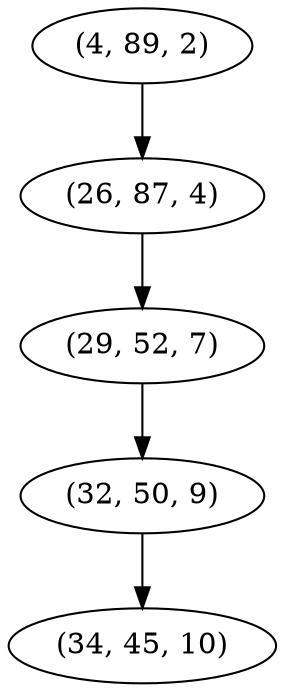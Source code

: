 digraph tree {
    "(4, 89, 2)";
    "(26, 87, 4)";
    "(29, 52, 7)";
    "(32, 50, 9)";
    "(34, 45, 10)";
    "(4, 89, 2)" -> "(26, 87, 4)";
    "(26, 87, 4)" -> "(29, 52, 7)";
    "(29, 52, 7)" -> "(32, 50, 9)";
    "(32, 50, 9)" -> "(34, 45, 10)";
}
